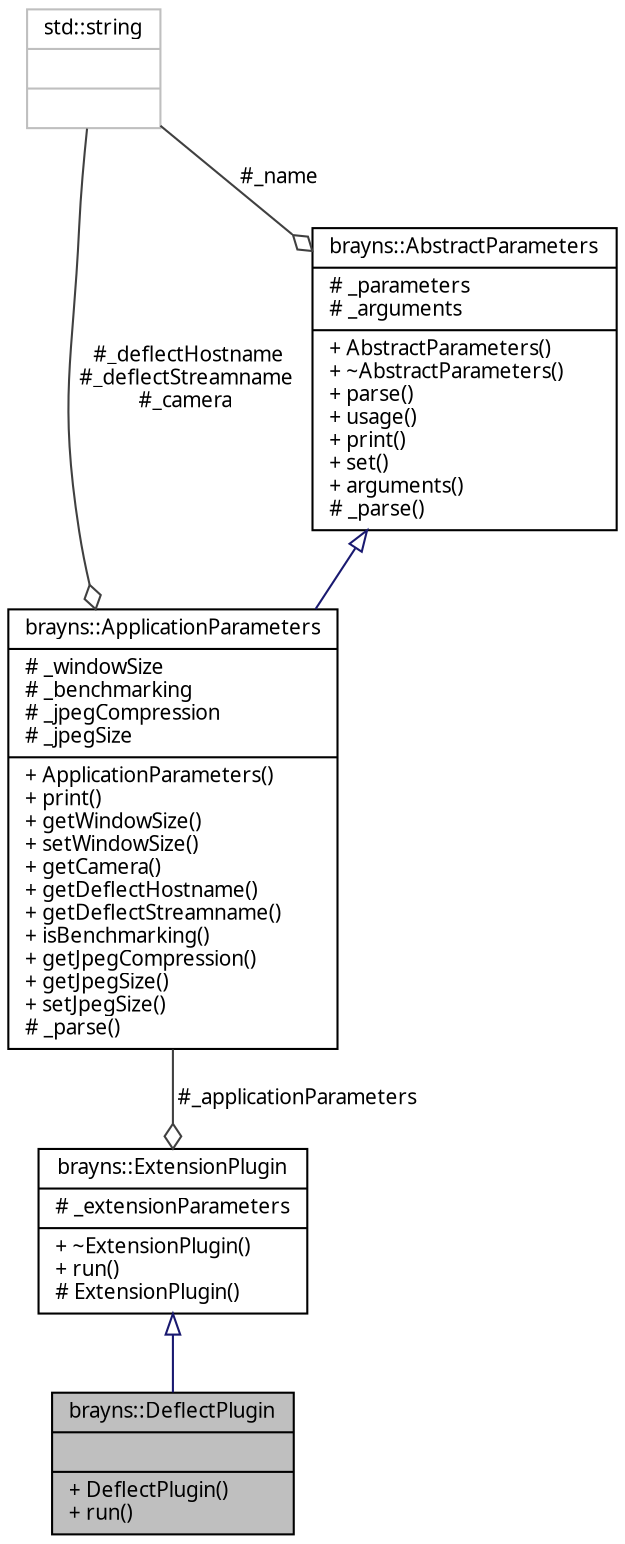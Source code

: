 digraph "brayns::DeflectPlugin"
{
  edge [fontname="Sans",fontsize="10",labelfontname="Sans",labelfontsize="10"];
  node [fontname="Sans",fontsize="10",shape=record];
  Node1 [label="{brayns::DeflectPlugin\n||+ DeflectPlugin()\l+ run()\l}",height=0.2,width=0.4,color="black", fillcolor="grey75", style="filled" fontcolor="black"];
  Node2 -> Node1 [dir="back",color="midnightblue",fontsize="10",style="solid",arrowtail="onormal",fontname="Sans"];
  Node2 [label="{brayns::ExtensionPlugin\n|# _extensionParameters\l|+ ~ExtensionPlugin()\l+ run()\l# ExtensionPlugin()\l}",height=0.2,width=0.4,color="black", fillcolor="white", style="filled",URL="$classbrayns_1_1_extension_plugin.html",tooltip="Defines the abstract representation of a extension plug-in. "];
  Node3 -> Node2 [color="grey25",fontsize="10",style="solid",label=" #_applicationParameters" ,arrowhead="odiamond",fontname="Sans"];
  Node3 [label="{brayns::ApplicationParameters\n|# _windowSize\l# _benchmarking\l# _jpegCompression\l# _jpegSize\l|+ ApplicationParameters()\l+ print()\l+ getWindowSize()\l+ setWindowSize()\l+ getCamera()\l+ getDeflectHostname()\l+ getDeflectStreamname()\l+ isBenchmarking()\l+ getJpegCompression()\l+ getJpegSize()\l+ setJpegSize()\l# _parse()\l}",height=0.2,width=0.4,color="black", fillcolor="white", style="filled",URL="$classbrayns_1_1_application_parameters.html",tooltip="Manages application parameters. "];
  Node4 -> Node3 [dir="back",color="midnightblue",fontsize="10",style="solid",arrowtail="onormal",fontname="Sans"];
  Node4 [label="{brayns::AbstractParameters\n|# _parameters\l# _arguments\l|+ AbstractParameters()\l+ ~AbstractParameters()\l+ parse()\l+ usage()\l+ print()\l+ set()\l+ arguments()\l# _parse()\l}",height=0.2,width=0.4,color="black", fillcolor="white", style="filled",URL="$classbrayns_1_1_abstract_parameters.html",tooltip="Base class defining command line parameters. "];
  Node5 -> Node4 [color="grey25",fontsize="10",style="solid",label=" #_name" ,arrowhead="odiamond",fontname="Sans"];
  Node5 [label="{std::string\n||}",height=0.2,width=0.4,color="grey75", fillcolor="white", style="filled",tooltip="STL class. "];
  Node5 -> Node3 [color="grey25",fontsize="10",style="solid",label=" #_deflectHostname\n#_deflectStreamname\n#_camera" ,arrowhead="odiamond",fontname="Sans"];
}

